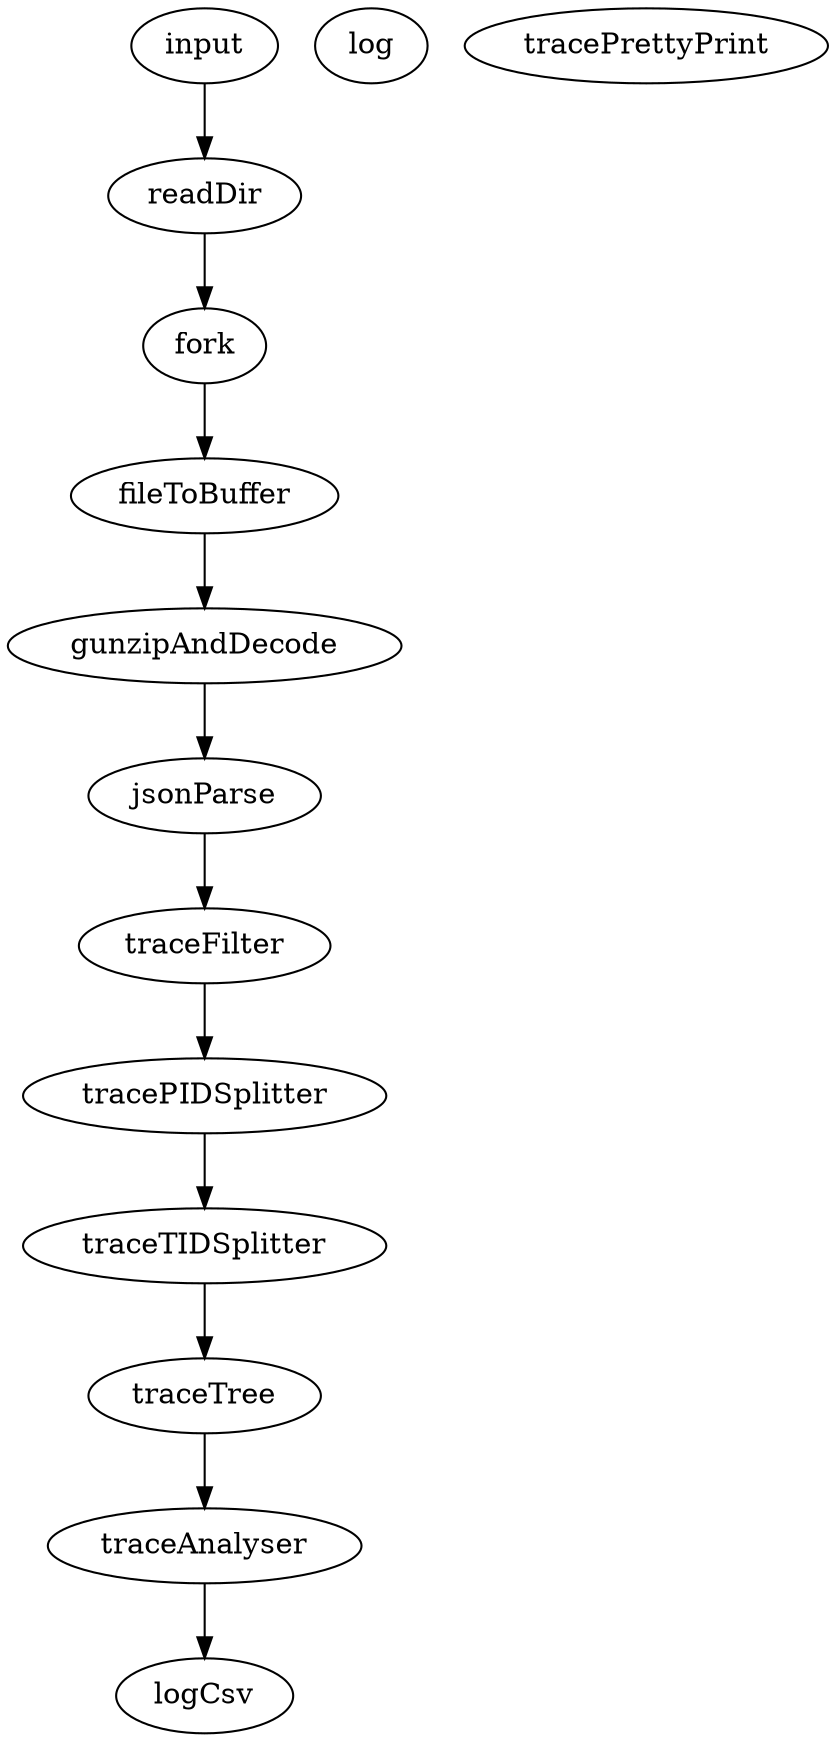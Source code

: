 digraph trace {

  imports="['trace-phases']"

    fileToBuffer -> gunzipAndDecode -> jsonParse;
    jsonParse -> traceFilter -> tracePIDSplitter -> traceTIDSplitter -> traceTree;
    traceTree -> traceAnalyser -> logCsv;

    color=blue;
    strategy=pipeline;

  input [data="traces"]
  input -> readDir -> fork -> fileToBuffer;

  log [tags="['filename', 'eventName']"]
  traceFilter [traceEvents="['Document::updateStyle','V8.Execute','CSSParserImpl::parseStyleSheet']"];
  tracePrettyPrint [showTrace="false"];
}
